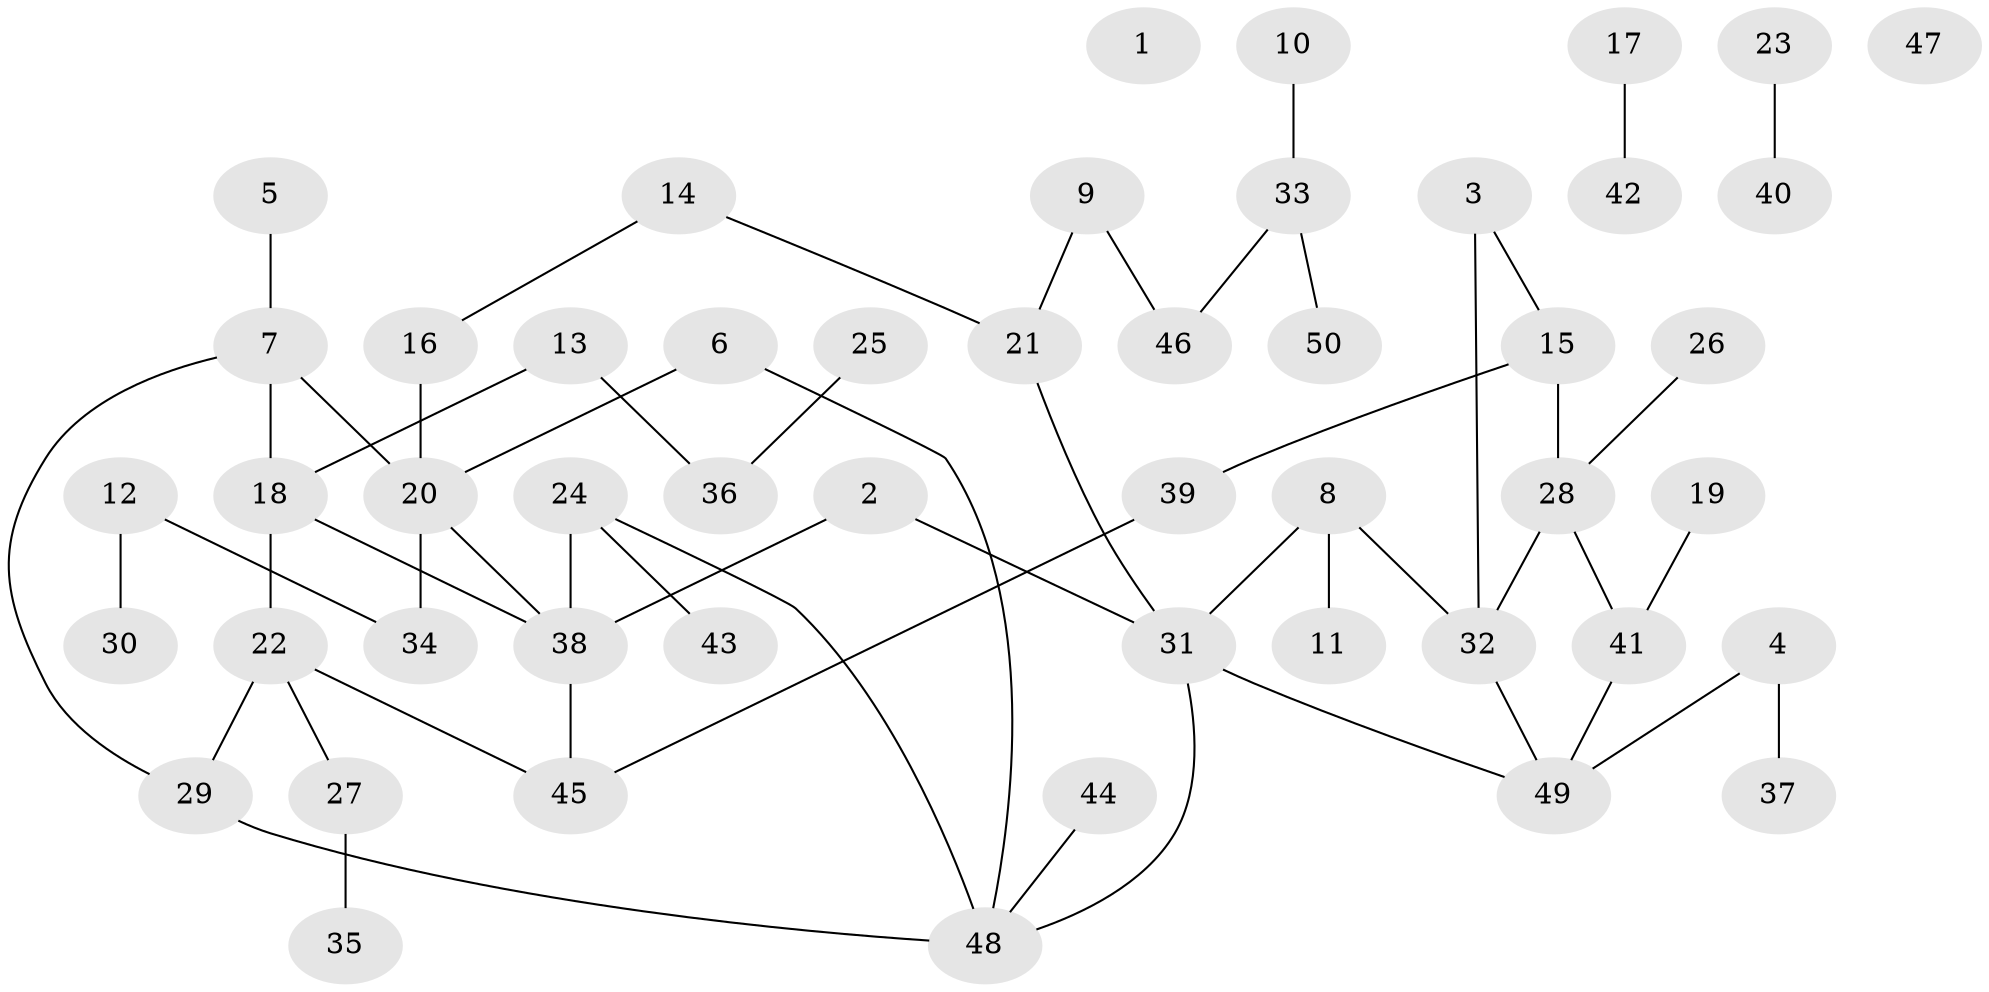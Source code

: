 // Generated by graph-tools (version 1.1) at 2025/25/03/09/25 03:25:22]
// undirected, 50 vertices, 56 edges
graph export_dot {
graph [start="1"]
  node [color=gray90,style=filled];
  1;
  2;
  3;
  4;
  5;
  6;
  7;
  8;
  9;
  10;
  11;
  12;
  13;
  14;
  15;
  16;
  17;
  18;
  19;
  20;
  21;
  22;
  23;
  24;
  25;
  26;
  27;
  28;
  29;
  30;
  31;
  32;
  33;
  34;
  35;
  36;
  37;
  38;
  39;
  40;
  41;
  42;
  43;
  44;
  45;
  46;
  47;
  48;
  49;
  50;
  2 -- 31;
  2 -- 38;
  3 -- 15;
  3 -- 32;
  4 -- 37;
  4 -- 49;
  5 -- 7;
  6 -- 20;
  6 -- 48;
  7 -- 18;
  7 -- 20;
  7 -- 29;
  8 -- 11;
  8 -- 31;
  8 -- 32;
  9 -- 21;
  9 -- 46;
  10 -- 33;
  12 -- 30;
  12 -- 34;
  13 -- 18;
  13 -- 36;
  14 -- 16;
  14 -- 21;
  15 -- 28;
  15 -- 39;
  16 -- 20;
  17 -- 42;
  18 -- 22;
  18 -- 38;
  19 -- 41;
  20 -- 34;
  20 -- 38;
  21 -- 31;
  22 -- 27;
  22 -- 29;
  22 -- 45;
  23 -- 40;
  24 -- 38;
  24 -- 43;
  24 -- 48;
  25 -- 36;
  26 -- 28;
  27 -- 35;
  28 -- 32;
  28 -- 41;
  29 -- 48;
  31 -- 48;
  31 -- 49;
  32 -- 49;
  33 -- 46;
  33 -- 50;
  38 -- 45;
  39 -- 45;
  41 -- 49;
  44 -- 48;
}
